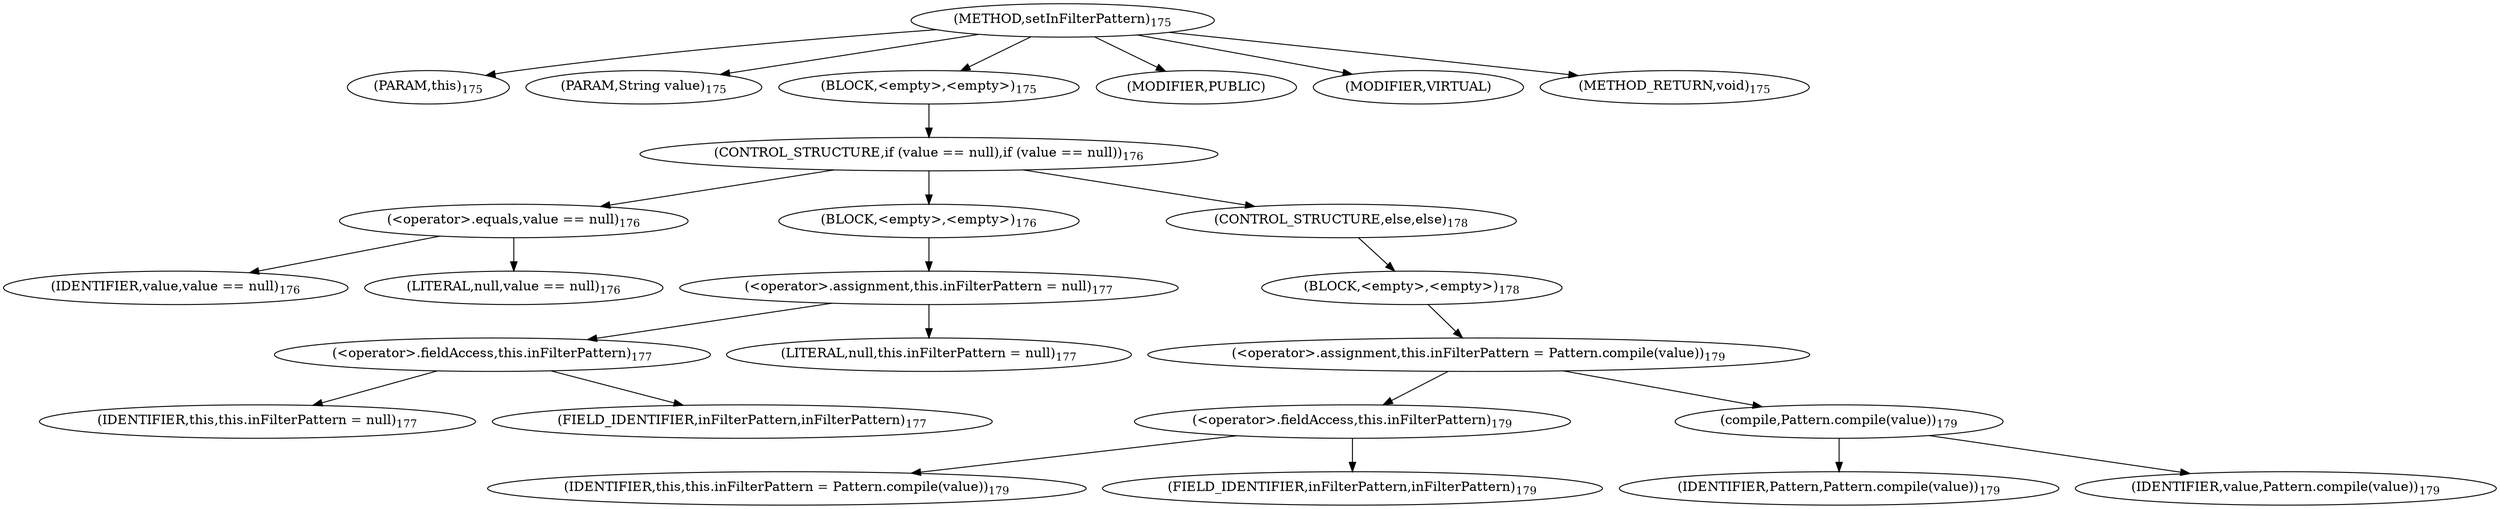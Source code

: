 digraph "setInFilterPattern" {  
"244" [label = <(METHOD,setInFilterPattern)<SUB>175</SUB>> ]
"245" [label = <(PARAM,this)<SUB>175</SUB>> ]
"246" [label = <(PARAM,String value)<SUB>175</SUB>> ]
"247" [label = <(BLOCK,&lt;empty&gt;,&lt;empty&gt;)<SUB>175</SUB>> ]
"248" [label = <(CONTROL_STRUCTURE,if (value == null),if (value == null))<SUB>176</SUB>> ]
"249" [label = <(&lt;operator&gt;.equals,value == null)<SUB>176</SUB>> ]
"250" [label = <(IDENTIFIER,value,value == null)<SUB>176</SUB>> ]
"251" [label = <(LITERAL,null,value == null)<SUB>176</SUB>> ]
"252" [label = <(BLOCK,&lt;empty&gt;,&lt;empty&gt;)<SUB>176</SUB>> ]
"253" [label = <(&lt;operator&gt;.assignment,this.inFilterPattern = null)<SUB>177</SUB>> ]
"254" [label = <(&lt;operator&gt;.fieldAccess,this.inFilterPattern)<SUB>177</SUB>> ]
"255" [label = <(IDENTIFIER,this,this.inFilterPattern = null)<SUB>177</SUB>> ]
"256" [label = <(FIELD_IDENTIFIER,inFilterPattern,inFilterPattern)<SUB>177</SUB>> ]
"257" [label = <(LITERAL,null,this.inFilterPattern = null)<SUB>177</SUB>> ]
"258" [label = <(CONTROL_STRUCTURE,else,else)<SUB>178</SUB>> ]
"259" [label = <(BLOCK,&lt;empty&gt;,&lt;empty&gt;)<SUB>178</SUB>> ]
"260" [label = <(&lt;operator&gt;.assignment,this.inFilterPattern = Pattern.compile(value))<SUB>179</SUB>> ]
"261" [label = <(&lt;operator&gt;.fieldAccess,this.inFilterPattern)<SUB>179</SUB>> ]
"262" [label = <(IDENTIFIER,this,this.inFilterPattern = Pattern.compile(value))<SUB>179</SUB>> ]
"263" [label = <(FIELD_IDENTIFIER,inFilterPattern,inFilterPattern)<SUB>179</SUB>> ]
"264" [label = <(compile,Pattern.compile(value))<SUB>179</SUB>> ]
"265" [label = <(IDENTIFIER,Pattern,Pattern.compile(value))<SUB>179</SUB>> ]
"266" [label = <(IDENTIFIER,value,Pattern.compile(value))<SUB>179</SUB>> ]
"267" [label = <(MODIFIER,PUBLIC)> ]
"268" [label = <(MODIFIER,VIRTUAL)> ]
"269" [label = <(METHOD_RETURN,void)<SUB>175</SUB>> ]
  "244" -> "245" 
  "244" -> "246" 
  "244" -> "247" 
  "244" -> "267" 
  "244" -> "268" 
  "244" -> "269" 
  "247" -> "248" 
  "248" -> "249" 
  "248" -> "252" 
  "248" -> "258" 
  "249" -> "250" 
  "249" -> "251" 
  "252" -> "253" 
  "253" -> "254" 
  "253" -> "257" 
  "254" -> "255" 
  "254" -> "256" 
  "258" -> "259" 
  "259" -> "260" 
  "260" -> "261" 
  "260" -> "264" 
  "261" -> "262" 
  "261" -> "263" 
  "264" -> "265" 
  "264" -> "266" 
}
